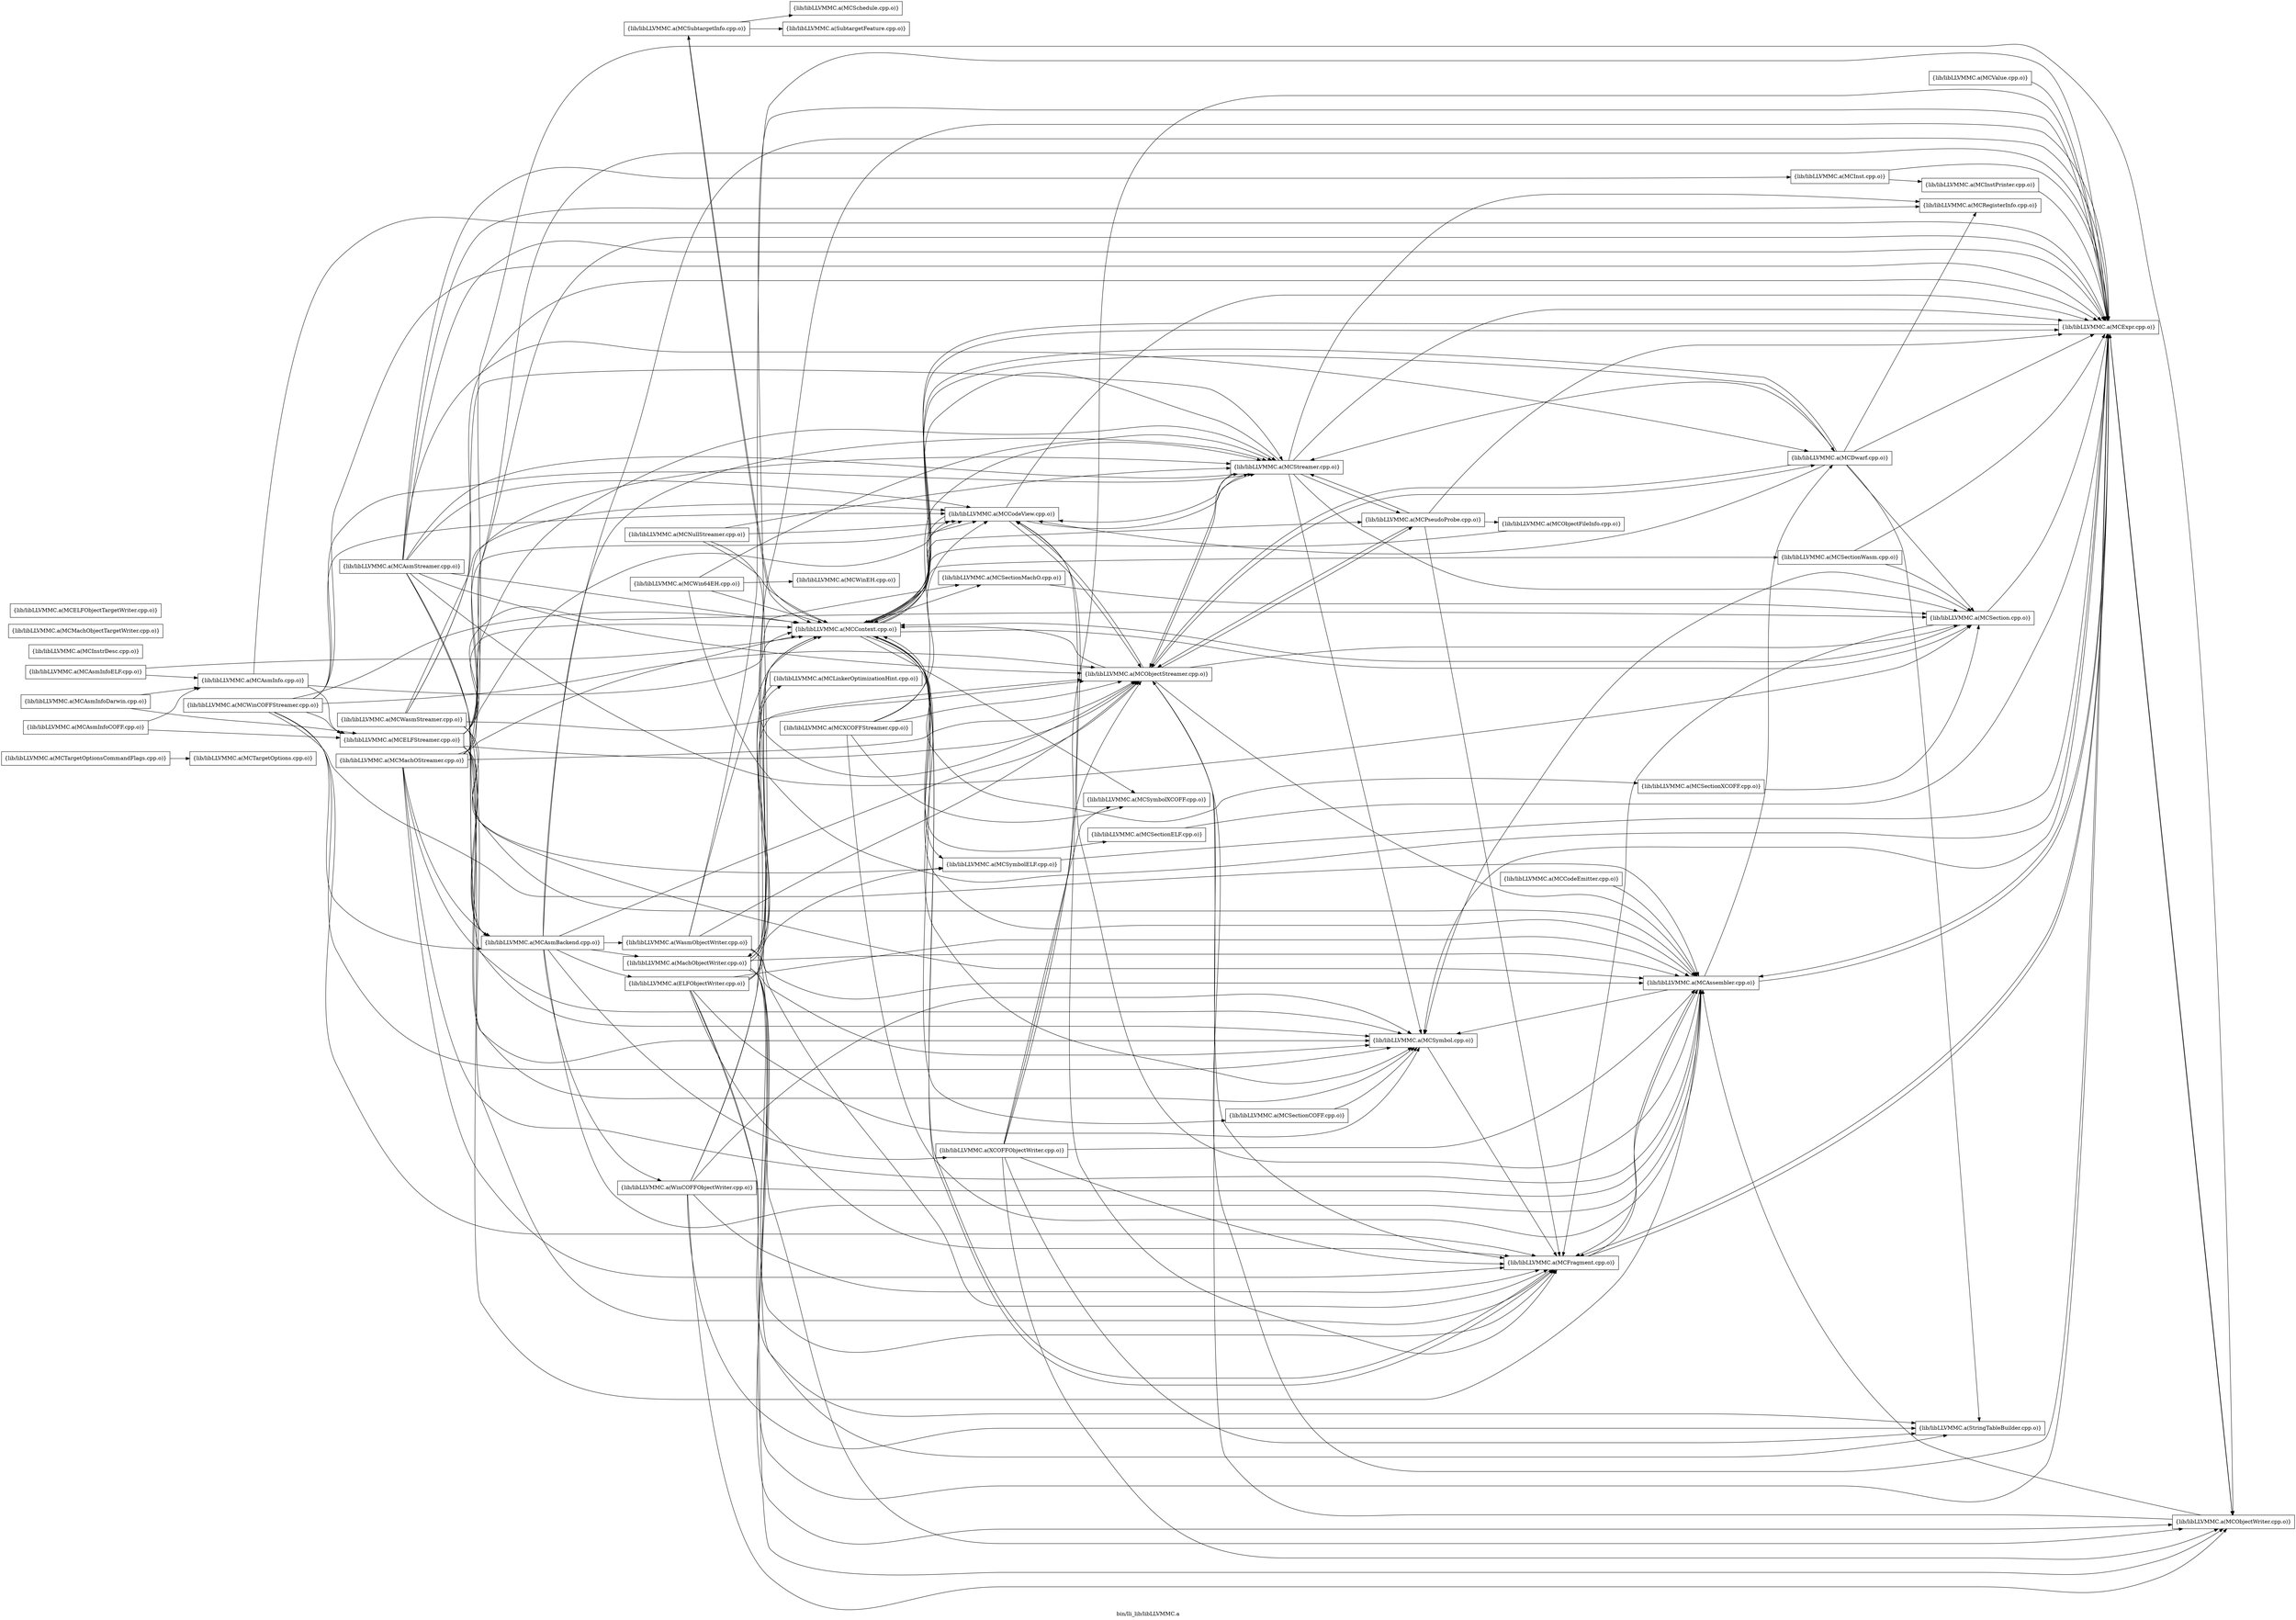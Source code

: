 digraph "bin/lli_lib/libLLVMMC.a" {
	label="bin/lli_lib/libLLVMMC.a";
	rankdir=LR;

	Node0x5652084526c8 [shape=record,shape=box,group=0,label="{lib/libLLVMMC.a(MCTargetOptions.cpp.o)}"];
	Node0x565208451f48 [shape=record,shape=box,group=0,label="{lib/libLLVMMC.a(MCTargetOptionsCommandFlags.cpp.o)}"];
	Node0x565208451f48 -> Node0x5652084526c8;
	Node0x565208462208 [shape=record,shape=box,group=0,label="{lib/libLLVMMC.a(SubtargetFeature.cpp.o)}"];
	Node0x56520845dbb8 [shape=record,shape=box,group=0,label="{lib/libLLVMMC.a(MCContext.cpp.o)}"];
	Node0x56520845dbb8 -> Node0x56520845bf98;
	Node0x56520845dbb8 -> Node0x56520845b7c8;
	Node0x56520845dbb8 -> Node0x56520845c448;
	Node0x56520845dbb8 -> Node0x56520845b6d8;
	Node0x56520845dbb8 -> Node0x565208445928;
	Node0x56520845dbb8 -> Node0x565208453618;
	Node0x56520845dbb8 -> Node0x565208453e88;
	Node0x56520845dbb8 -> Node0x565208453208;
	Node0x56520845dbb8 -> Node0x5652084571c8;
	Node0x56520845dbb8 -> Node0x565208456b38;
	Node0x56520845dbb8 -> Node0x5652084572b8;
	Node0x56520845dbb8 -> Node0x565208455828;
	Node0x56520845dbb8 -> Node0x565208451458;
	Node0x56520845dbb8 -> Node0x565208450c38;
	Node0x56520845dbb8 -> Node0x565208452358;
	Node0x56520845c448 [shape=record,shape=box,group=0,label="{lib/libLLVMMC.a(MCExpr.cpp.o)}"];
	Node0x56520845c448 -> Node0x56520845dbb8;
	Node0x56520845c448 -> Node0x56520845aa08;
	Node0x56520845c448 -> Node0x56520845b6d8;
	Node0x56520845c448 -> Node0x565208445158;
	Node0x56520845c448 -> Node0x565208451458;
	Node0x565208454f18 [shape=record,shape=box,group=0,label="{lib/libLLVMMC.a(MCRegisterInfo.cpp.o)}"];
	Node0x565208451458 [shape=record,shape=box,group=0,label="{lib/libLLVMMC.a(MCSymbol.cpp.o)}"];
	Node0x565208451458 -> Node0x56520845b6d8;
	Node0x56520845af58 [shape=record,shape=box,group=0,label="{lib/libLLVMMC.a(MCInstrDesc.cpp.o)}"];
	Node0x5652084541f8 [shape=record,shape=box,group=0,label="{lib/libLLVMMC.a(MCSchedule.cpp.o)}"];
	Node0x565208455eb8 [shape=record,shape=box,group=0,label="{lib/libLLVMMC.a(MCStreamer.cpp.o)}"];
	Node0x565208455eb8 -> Node0x56520845dbb8;
	Node0x565208455eb8 -> Node0x56520845bf98;
	Node0x565208455eb8 -> Node0x56520845c448;
	Node0x565208455eb8 -> Node0x565208445e78;
	Node0x565208455eb8 -> Node0x565208445928;
	Node0x565208455eb8 -> Node0x565208454f18;
	Node0x565208455eb8 -> Node0x565208453618;
	Node0x565208455eb8 -> Node0x565208451458;
	Node0x565208455828 [shape=record,shape=box,group=0,label="{lib/libLLVMMC.a(MCSubtargetInfo.cpp.o)}"];
	Node0x565208455828 -> Node0x56520845dbb8;
	Node0x565208455828 -> Node0x5652084541f8;
	Node0x565208455828 -> Node0x565208462208;
	Node0x56520845bf98 [shape=record,shape=box,group=0,label="{lib/libLLVMMC.a(MCCodeView.cpp.o)}"];
	Node0x56520845bf98 -> Node0x56520845dbb8;
	Node0x56520845bf98 -> Node0x56520845c448;
	Node0x56520845bf98 -> Node0x56520845b6d8;
	Node0x56520845bf98 -> Node0x565208445e78;
	Node0x56520845bf98 -> Node0x565208455eb8;
	Node0x56520845b7c8 [shape=record,shape=box,group=0,label="{lib/libLLVMMC.a(MCDwarf.cpp.o)}"];
	Node0x56520845b7c8 -> Node0x56520845dbb8;
	Node0x56520845b7c8 -> Node0x56520845bf98;
	Node0x56520845b7c8 -> Node0x56520845c448;
	Node0x56520845b7c8 -> Node0x565208445e78;
	Node0x56520845b7c8 -> Node0x565208454f18;
	Node0x56520845b7c8 -> Node0x565208453618;
	Node0x56520845b7c8 -> Node0x565208455eb8;
	Node0x56520845b7c8 -> Node0x565208462e88;
	Node0x56520845b6d8 [shape=record,shape=box,group=0,label="{lib/libLLVMMC.a(MCFragment.cpp.o)}"];
	Node0x56520845b6d8 -> Node0x56520845dbb8;
	Node0x56520845b6d8 -> Node0x56520845c448;
	Node0x56520845b6d8 -> Node0x56520845aa08;
	Node0x565208445928 [shape=record,shape=box,group=0,label="{lib/libLLVMMC.a(MCPseudoProbe.cpp.o)}"];
	Node0x565208445928 -> Node0x56520845c448;
	Node0x565208445928 -> Node0x56520845b6d8;
	Node0x565208445928 -> Node0x565208445e78;
	Node0x565208445928 -> Node0x565208450c88;
	Node0x565208445928 -> Node0x565208455eb8;
	Node0x565208453618 [shape=record,shape=box,group=0,label="{lib/libLLVMMC.a(MCSection.cpp.o)}"];
	Node0x565208453618 -> Node0x56520845dbb8;
	Node0x565208453618 -> Node0x56520845c448;
	Node0x565208453618 -> Node0x56520845b6d8;
	Node0x565208453618 -> Node0x565208451458;
	Node0x565208453e88 [shape=record,shape=box,group=0,label="{lib/libLLVMMC.a(MCSectionCOFF.cpp.o)}"];
	Node0x565208453e88 -> Node0x565208451458;
	Node0x565208453208 [shape=record,shape=box,group=0,label="{lib/libLLVMMC.a(MCSectionELF.cpp.o)}"];
	Node0x565208453208 -> Node0x56520845c448;
	Node0x5652084571c8 [shape=record,shape=box,group=0,label="{lib/libLLVMMC.a(MCSectionMachO.cpp.o)}"];
	Node0x5652084571c8 -> Node0x565208453618;
	Node0x565208456b38 [shape=record,shape=box,group=0,label="{lib/libLLVMMC.a(MCSectionWasm.cpp.o)}"];
	Node0x565208456b38 -> Node0x56520845c448;
	Node0x565208456b38 -> Node0x565208453618;
	Node0x5652084572b8 [shape=record,shape=box,group=0,label="{lib/libLLVMMC.a(MCSectionXCOFF.cpp.o)}"];
	Node0x5652084572b8 -> Node0x565208453618;
	Node0x565208450c38 [shape=record,shape=box,group=0,label="{lib/libLLVMMC.a(MCSymbolELF.cpp.o)}"];
	Node0x565208450c38 -> Node0x56520845c448;
	Node0x565208452358 [shape=record,shape=box,group=0,label="{lib/libLLVMMC.a(MCSymbolXCOFF.cpp.o)}"];
	Node0x565208445e78 [shape=record,shape=box,group=0,label="{lib/libLLVMMC.a(MCObjectStreamer.cpp.o)}"];
	Node0x565208445e78 -> Node0x56520845dbb8;
	Node0x565208445e78 -> Node0x56520845bf98;
	Node0x565208445e78 -> Node0x56520845b7c8;
	Node0x565208445e78 -> Node0x56520845c448;
	Node0x565208445e78 -> Node0x56520845aa08;
	Node0x565208445e78 -> Node0x56520845b6d8;
	Node0x565208445e78 -> Node0x565208445928;
	Node0x565208445e78 -> Node0x565208453618;
	Node0x565208445e78 -> Node0x565208455eb8;
	Node0x565208462e88 [shape=record,shape=box,group=0,label="{lib/libLLVMMC.a(StringTableBuilder.cpp.o)}"];
	Node0x56520845aa08 [shape=record,shape=box,group=0,label="{lib/libLLVMMC.a(MCAssembler.cpp.o)}"];
	Node0x56520845aa08 -> Node0x56520845dbb8;
	Node0x56520845aa08 -> Node0x56520845bf98;
	Node0x56520845aa08 -> Node0x56520845b7c8;
	Node0x56520845aa08 -> Node0x56520845c448;
	Node0x56520845aa08 -> Node0x56520845b6d8;
	Node0x56520845aa08 -> Node0x565208451458;
	Node0x565208445158 [shape=record,shape=box,group=0,label="{lib/libLLVMMC.a(MCObjectWriter.cpp.o)}"];
	Node0x565208445158 -> Node0x56520845c448;
	Node0x565208445158 -> Node0x56520845aa08;
	Node0x565208445158 -> Node0x565208445e78;
	Node0x565208450c88 [shape=record,shape=box,group=0,label="{lib/libLLVMMC.a(MCObjectFileInfo.cpp.o)}"];
	Node0x565208450c88 -> Node0x56520845dbb8;
	Node0x565208464148 [shape=record,shape=box,group=0,label="{lib/libLLVMMC.a(MCAsmBackend.cpp.o)}"];
	Node0x565208464148 -> Node0x56520845c448;
	Node0x565208464148 -> Node0x56520845aa08;
	Node0x565208464148 -> Node0x565208445e78;
	Node0x565208464148 -> Node0x565208455eb8;
	Node0x565208464148 -> Node0x565208462fc8;
	Node0x565208464148 -> Node0x565208457b78;
	Node0x565208464148 -> Node0x565208458f28;
	Node0x565208464148 -> Node0x565208459e28;
	Node0x565208464148 -> Node0x565208455cd8;
	Node0x565208455f08 [shape=record,shape=box,group=0,label="{lib/libLLVMMC.a(MCWasmStreamer.cpp.o)}"];
	Node0x565208455f08 -> Node0x56520845bf98;
	Node0x565208455f08 -> Node0x56520845c448;
	Node0x565208455f08 -> Node0x56520845aa08;
	Node0x565208455f08 -> Node0x565208445e78;
	Node0x565208455f08 -> Node0x565208455eb8;
	Node0x565208455f08 -> Node0x565208451458;
	Node0x565208455f08 -> Node0x565208464148;
	Node0x565208456bd8 [shape=record,shape=box,group=0,label="{lib/libLLVMMC.a(MCELFStreamer.cpp.o)}"];
	Node0x565208456bd8 -> Node0x56520845dbb8;
	Node0x565208456bd8 -> Node0x56520845bf98;
	Node0x565208456bd8 -> Node0x56520845c448;
	Node0x565208456bd8 -> Node0x56520845aa08;
	Node0x565208456bd8 -> Node0x56520845b6d8;
	Node0x565208456bd8 -> Node0x565208445e78;
	Node0x565208456bd8 -> Node0x565208445158;
	Node0x565208456bd8 -> Node0x565208453618;
	Node0x565208456bd8 -> Node0x565208455eb8;
	Node0x565208456bd8 -> Node0x565208451458;
	Node0x565208456bd8 -> Node0x565208450c38;
	Node0x565208456bd8 -> Node0x565208464148;
	Node0x565208456f48 [shape=record,shape=box,group=0,label="{lib/libLLVMMC.a(MCMachOStreamer.cpp.o)}"];
	Node0x565208456f48 -> Node0x56520845dbb8;
	Node0x565208456f48 -> Node0x56520845bf98;
	Node0x565208456f48 -> Node0x56520845c448;
	Node0x565208456f48 -> Node0x56520845aa08;
	Node0x565208456f48 -> Node0x56520845b6d8;
	Node0x565208456f48 -> Node0x565208445e78;
	Node0x565208456f48 -> Node0x565208455eb8;
	Node0x565208456f48 -> Node0x565208451458;
	Node0x565208456f48 -> Node0x565208464148;
	Node0x565208457218 [shape=record,shape=box,group=0,label="{lib/libLLVMMC.a(MCXCOFFStreamer.cpp.o)}"];
	Node0x565208457218 -> Node0x56520845bf98;
	Node0x565208457218 -> Node0x56520845aa08;
	Node0x565208457218 -> Node0x565208445e78;
	Node0x565208457218 -> Node0x565208455eb8;
	Node0x565208457218 -> Node0x565208452358;
	Node0x5652084564f8 [shape=record,shape=box,group=0,label="{lib/libLLVMMC.a(MCAsmStreamer.cpp.o)}"];
	Node0x5652084564f8 -> Node0x56520845dbb8;
	Node0x5652084564f8 -> Node0x56520845bf98;
	Node0x5652084564f8 -> Node0x56520845b7c8;
	Node0x5652084564f8 -> Node0x56520845c448;
	Node0x5652084564f8 -> Node0x56520845aa08;
	Node0x5652084564f8 -> Node0x565208445e78;
	Node0x5652084564f8 -> Node0x565208454f18;
	Node0x5652084564f8 -> Node0x565208453618;
	Node0x5652084564f8 -> Node0x565208455eb8;
	Node0x5652084564f8 -> Node0x565208451458;
	Node0x5652084564f8 -> Node0x565208464148;
	Node0x5652084564f8 -> Node0x565208454518;
	Node0x565208455238 [shape=record,shape=box,group=0,label="{lib/libLLVMMC.a(MCNullStreamer.cpp.o)}"];
	Node0x565208455238 -> Node0x56520845dbb8;
	Node0x565208455238 -> Node0x56520845bf98;
	Node0x565208455238 -> Node0x565208445e78;
	Node0x565208455238 -> Node0x565208455eb8;
	Node0x565208462fc8 [shape=record,shape=box,group=0,label="{lib/libLLVMMC.a(WasmObjectWriter.cpp.o)}"];
	Node0x565208462fc8 -> Node0x56520845dbb8;
	Node0x565208462fc8 -> Node0x56520845c448;
	Node0x565208462fc8 -> Node0x56520845aa08;
	Node0x565208462fc8 -> Node0x56520845b6d8;
	Node0x565208462fc8 -> Node0x565208445e78;
	Node0x565208462fc8 -> Node0x565208445158;
	Node0x565208457b78 [shape=record,shape=box,group=0,label="{lib/libLLVMMC.a(MachObjectWriter.cpp.o)}"];
	Node0x565208457b78 -> Node0x56520845dbb8;
	Node0x565208457b78 -> Node0x56520845c448;
	Node0x565208457b78 -> Node0x56520845aa08;
	Node0x565208457b78 -> Node0x56520845b6d8;
	Node0x565208457b78 -> Node0x565208445e78;
	Node0x565208457b78 -> Node0x565208445158;
	Node0x565208457b78 -> Node0x5652084571c8;
	Node0x565208457b78 -> Node0x565208451458;
	Node0x565208457b78 -> Node0x565208462e88;
	Node0x565208457b78 -> Node0x5652084582a8;
	Node0x565208458f28 [shape=record,shape=box,group=0,label="{lib/libLLVMMC.a(ELFObjectWriter.cpp.o)}"];
	Node0x565208458f28 -> Node0x56520845dbb8;
	Node0x565208458f28 -> Node0x56520845c448;
	Node0x565208458f28 -> Node0x56520845aa08;
	Node0x565208458f28 -> Node0x56520845b6d8;
	Node0x565208458f28 -> Node0x565208445158;
	Node0x565208458f28 -> Node0x565208451458;
	Node0x565208458f28 -> Node0x565208450c38;
	Node0x565208458f28 -> Node0x565208462e88;
	Node0x565208459e28 [shape=record,shape=box,group=0,label="{lib/libLLVMMC.a(WinCOFFObjectWriter.cpp.o)}"];
	Node0x565208459e28 -> Node0x56520845dbb8;
	Node0x565208459e28 -> Node0x56520845c448;
	Node0x565208459e28 -> Node0x56520845aa08;
	Node0x565208459e28 -> Node0x56520845b6d8;
	Node0x565208459e28 -> Node0x565208445158;
	Node0x565208459e28 -> Node0x565208451458;
	Node0x565208459e28 -> Node0x565208462e88;
	Node0x565208455cd8 [shape=record,shape=box,group=0,label="{lib/libLLVMMC.a(XCOFFObjectWriter.cpp.o)}"];
	Node0x565208455cd8 -> Node0x56520845c448;
	Node0x565208455cd8 -> Node0x56520845aa08;
	Node0x565208455cd8 -> Node0x56520845b6d8;
	Node0x565208455cd8 -> Node0x565208445e78;
	Node0x565208455cd8 -> Node0x565208445158;
	Node0x565208455cd8 -> Node0x565208452358;
	Node0x565208455cd8 -> Node0x565208462e88;
	Node0x5652084582a8 [shape=record,shape=box,group=0,label="{lib/libLLVMMC.a(MCLinkerOptimizationHint.cpp.o)}"];
	Node0x5652084582a8 -> Node0x565208457b78;
	Node0x565208454518 [shape=record,shape=box,group=0,label="{lib/libLLVMMC.a(MCInst.cpp.o)}"];
	Node0x565208454518 -> Node0x56520845c448;
	Node0x565208454518 -> Node0x565208454658;
	Node0x565208454658 [shape=record,shape=box,group=0,label="{lib/libLLVMMC.a(MCInstPrinter.cpp.o)}"];
	Node0x565208454658 -> Node0x56520845c448;
	Node0x565208443498 [shape=record,shape=box,group=0,label="{lib/libLLVMMC.a(MCAsmInfo.cpp.o)}"];
	Node0x565208443498 -> Node0x56520845dbb8;
	Node0x565208443498 -> Node0x56520845c448;
	Node0x565208443498 -> Node0x565208456bd8;
	Node0x56520845ded8 [shape=record,shape=box,group=0,label="{lib/libLLVMMC.a(MCAsmInfoDarwin.cpp.o)}"];
	Node0x56520845ded8 -> Node0x565208456bd8;
	Node0x56520845ded8 -> Node0x565208443498;
	Node0x56520845e0b8 [shape=record,shape=box,group=0,label="{lib/libLLVMMC.a(MCAsmInfoELF.cpp.o)}"];
	Node0x56520845e0b8 -> Node0x56520845dbb8;
	Node0x56520845e0b8 -> Node0x565208443498;
	Node0x56520845edd8 [shape=record,shape=box,group=0,label="{lib/libLLVMMC.a(MCAsmInfoCOFF.cpp.o)}"];
	Node0x56520845edd8 -> Node0x565208456bd8;
	Node0x56520845edd8 -> Node0x565208443498;
	Node0x565208455d28 [shape=record,shape=box,group=0,label="{lib/libLLVMMC.a(MCCodeEmitter.cpp.o)}"];
	Node0x565208455d28 -> Node0x56520845aa08;
	Node0x565208456138 [shape=record,shape=box,group=0,label="{lib/libLLVMMC.a(MCMachObjectTargetWriter.cpp.o)}"];
	Node0x565208457c18 [shape=record,shape=box,group=0,label="{lib/libLLVMMC.a(MCValue.cpp.o)}"];
	Node0x565208457c18 -> Node0x56520845c448;
	Node0x56520844f608 [shape=record,shape=box,group=0,label="{lib/libLLVMMC.a(MCELFObjectTargetWriter.cpp.o)}"];
	Node0x56520844e398 [shape=record,shape=box,group=0,label="{lib/libLLVMMC.a(MCWin64EH.cpp.o)}"];
	Node0x56520844e398 -> Node0x56520845dbb8;
	Node0x56520844e398 -> Node0x56520845c448;
	Node0x56520844e398 -> Node0x565208455eb8;
	Node0x56520844e398 -> Node0x56520844d7b8;
	Node0x56520844d7b8 [shape=record,shape=box,group=0,label="{lib/libLLVMMC.a(MCWinEH.cpp.o)}"];
	Node0x56520844c818 [shape=record,shape=box,group=0,label="{lib/libLLVMMC.a(MCWinCOFFStreamer.cpp.o)}"];
	Node0x56520844c818 -> Node0x56520845dbb8;
	Node0x56520844c818 -> Node0x56520845bf98;
	Node0x56520844c818 -> Node0x56520845c448;
	Node0x56520844c818 -> Node0x56520845aa08;
	Node0x56520844c818 -> Node0x56520845b6d8;
	Node0x56520844c818 -> Node0x565208445e78;
	Node0x56520844c818 -> Node0x565208455eb8;
	Node0x56520844c818 -> Node0x565208451458;
	Node0x56520844c818 -> Node0x565208464148;
	Node0x56520844c818 -> Node0x565208456bd8;
}

